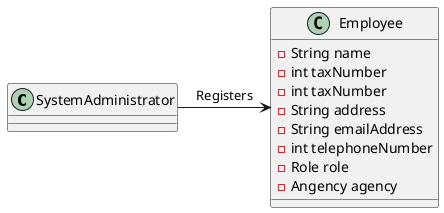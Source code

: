 @startuml

class SystemAdministrator {
}

class Employee {
    - String name
    - int taxNumber
    - int taxNumber
    - String address
    - String emailAddress
    - int telephoneNumber
    - Role role
    - Angency agency
}

SystemAdministrator -> Employee: Registers





















@enduml
